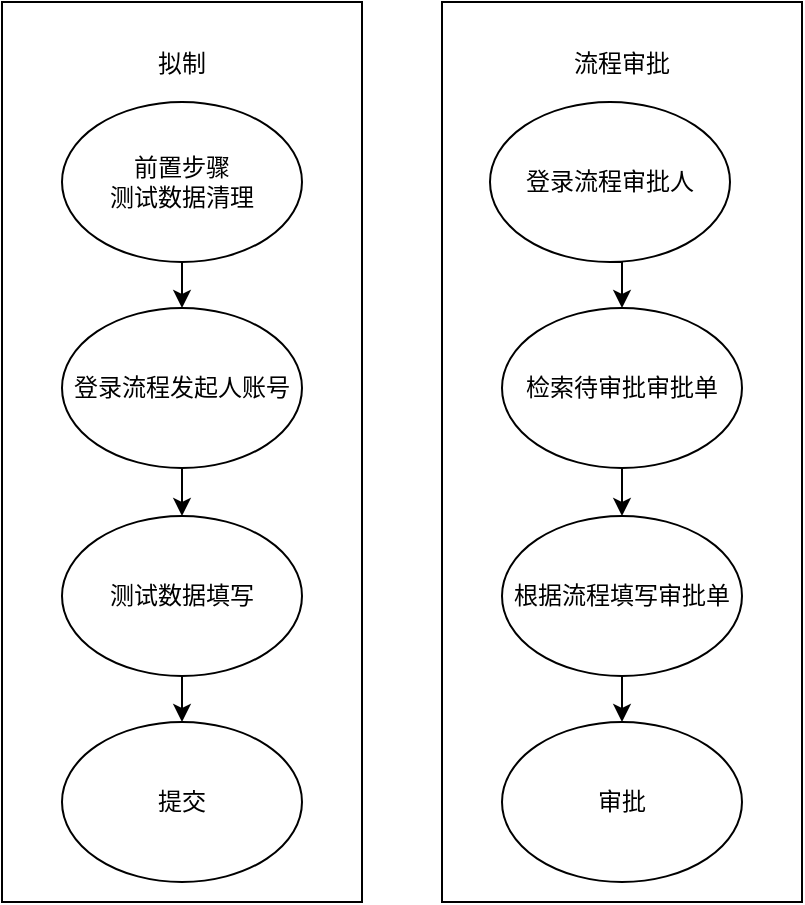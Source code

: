 <mxfile version="23.1.1" type="github">
  <diagram name="第 1 页" id="4YPCldq3zVd2wHIqH_wj">
    <mxGraphModel dx="1050" dy="549" grid="1" gridSize="10" guides="1" tooltips="1" connect="1" arrows="1" fold="1" page="1" pageScale="1" pageWidth="827" pageHeight="1169" math="0" shadow="0">
      <root>
        <mxCell id="0" />
        <mxCell id="1" parent="0" />
        <mxCell id="PeAoNjo4Dzf0Y_vOwdE1-12" value="流程审批&lt;br&gt;&lt;br&gt;&lt;br&gt;&lt;br&gt;&lt;br&gt;&lt;br&gt;&lt;br&gt;&lt;br&gt;&lt;br&gt;&lt;br&gt;&lt;br&gt;&lt;br&gt;&lt;br&gt;&lt;br&gt;&lt;br&gt;&lt;br&gt;&lt;br&gt;&lt;br&gt;&lt;br&gt;&lt;br&gt;&lt;br&gt;&lt;br&gt;&lt;br&gt;&lt;br&gt;&lt;br&gt;&lt;br&gt;&lt;br&gt;&lt;br&gt;" style="rounded=0;whiteSpace=wrap;html=1;" vertex="1" parent="1">
          <mxGeometry x="270" y="170" width="180" height="450" as="geometry" />
        </mxCell>
        <mxCell id="PeAoNjo4Dzf0Y_vOwdE1-11" value="拟制&lt;br&gt;&lt;br&gt;&lt;br&gt;&lt;br&gt;&lt;br&gt;&lt;br&gt;&lt;br&gt;&lt;br&gt;&lt;br&gt;&lt;br&gt;&lt;br&gt;&lt;br&gt;&lt;br&gt;&lt;br&gt;&lt;br&gt;&lt;br&gt;&lt;br&gt;&lt;br&gt;&lt;br&gt;&lt;br&gt;&lt;br&gt;&lt;br&gt;&lt;br&gt;&lt;br&gt;&lt;br&gt;&lt;br&gt;&lt;br&gt;&lt;br&gt;" style="rounded=0;whiteSpace=wrap;html=1;" vertex="1" parent="1">
          <mxGeometry x="50" y="170" width="180" height="450" as="geometry" />
        </mxCell>
        <mxCell id="PeAoNjo4Dzf0Y_vOwdE1-13" style="edgeStyle=orthogonalEdgeStyle;rounded=0;orthogonalLoop=1;jettySize=auto;html=1;exitX=0.5;exitY=1;exitDx=0;exitDy=0;entryX=0.5;entryY=0;entryDx=0;entryDy=0;" edge="1" parent="1" source="PeAoNjo4Dzf0Y_vOwdE1-2" target="PeAoNjo4Dzf0Y_vOwdE1-3">
          <mxGeometry relative="1" as="geometry" />
        </mxCell>
        <mxCell id="PeAoNjo4Dzf0Y_vOwdE1-2" value="前置步骤&lt;br&gt;测试数据清理" style="ellipse;whiteSpace=wrap;html=1;" vertex="1" parent="1">
          <mxGeometry x="80" y="220" width="120" height="80" as="geometry" />
        </mxCell>
        <mxCell id="PeAoNjo4Dzf0Y_vOwdE1-15" style="edgeStyle=orthogonalEdgeStyle;rounded=0;orthogonalLoop=1;jettySize=auto;html=1;exitX=0.5;exitY=1;exitDx=0;exitDy=0;entryX=0.5;entryY=0;entryDx=0;entryDy=0;" edge="1" parent="1" source="PeAoNjo4Dzf0Y_vOwdE1-3" target="PeAoNjo4Dzf0Y_vOwdE1-4">
          <mxGeometry relative="1" as="geometry" />
        </mxCell>
        <mxCell id="PeAoNjo4Dzf0Y_vOwdE1-3" value="登录流程发起人账号" style="ellipse;whiteSpace=wrap;html=1;" vertex="1" parent="1">
          <mxGeometry x="80" y="323" width="120" height="80" as="geometry" />
        </mxCell>
        <mxCell id="PeAoNjo4Dzf0Y_vOwdE1-16" style="edgeStyle=orthogonalEdgeStyle;rounded=0;orthogonalLoop=1;jettySize=auto;html=1;exitX=0.5;exitY=1;exitDx=0;exitDy=0;entryX=0.5;entryY=0;entryDx=0;entryDy=0;" edge="1" parent="1" source="PeAoNjo4Dzf0Y_vOwdE1-4" target="PeAoNjo4Dzf0Y_vOwdE1-5">
          <mxGeometry relative="1" as="geometry" />
        </mxCell>
        <mxCell id="PeAoNjo4Dzf0Y_vOwdE1-4" value="测试数据填写" style="ellipse;whiteSpace=wrap;html=1;" vertex="1" parent="1">
          <mxGeometry x="80" y="427" width="120" height="80" as="geometry" />
        </mxCell>
        <mxCell id="PeAoNjo4Dzf0Y_vOwdE1-5" value="提交" style="ellipse;whiteSpace=wrap;html=1;" vertex="1" parent="1">
          <mxGeometry x="80" y="530" width="120" height="80" as="geometry" />
        </mxCell>
        <mxCell id="PeAoNjo4Dzf0Y_vOwdE1-18" style="edgeStyle=orthogonalEdgeStyle;rounded=0;orthogonalLoop=1;jettySize=auto;html=1;exitX=0.5;exitY=1;exitDx=0;exitDy=0;" edge="1" parent="1" source="PeAoNjo4Dzf0Y_vOwdE1-6" target="PeAoNjo4Dzf0Y_vOwdE1-8">
          <mxGeometry relative="1" as="geometry" />
        </mxCell>
        <mxCell id="PeAoNjo4Dzf0Y_vOwdE1-6" value="检索待审批审批单" style="ellipse;whiteSpace=wrap;html=1;" vertex="1" parent="1">
          <mxGeometry x="300" y="323" width="120" height="80" as="geometry" />
        </mxCell>
        <mxCell id="PeAoNjo4Dzf0Y_vOwdE1-17" style="edgeStyle=orthogonalEdgeStyle;rounded=0;orthogonalLoop=1;jettySize=auto;html=1;exitX=0.5;exitY=1;exitDx=0;exitDy=0;entryX=0.5;entryY=0;entryDx=0;entryDy=0;" edge="1" parent="1" source="PeAoNjo4Dzf0Y_vOwdE1-7" target="PeAoNjo4Dzf0Y_vOwdE1-6">
          <mxGeometry relative="1" as="geometry" />
        </mxCell>
        <mxCell id="PeAoNjo4Dzf0Y_vOwdE1-7" value="登录流程审批人" style="ellipse;whiteSpace=wrap;html=1;" vertex="1" parent="1">
          <mxGeometry x="294" y="220" width="120" height="80" as="geometry" />
        </mxCell>
        <mxCell id="PeAoNjo4Dzf0Y_vOwdE1-19" style="edgeStyle=orthogonalEdgeStyle;rounded=0;orthogonalLoop=1;jettySize=auto;html=1;exitX=0.5;exitY=1;exitDx=0;exitDy=0;entryX=0.5;entryY=0;entryDx=0;entryDy=0;" edge="1" parent="1" source="PeAoNjo4Dzf0Y_vOwdE1-8" target="PeAoNjo4Dzf0Y_vOwdE1-9">
          <mxGeometry relative="1" as="geometry" />
        </mxCell>
        <mxCell id="PeAoNjo4Dzf0Y_vOwdE1-8" value="根据流程填写审批单" style="ellipse;whiteSpace=wrap;html=1;" vertex="1" parent="1">
          <mxGeometry x="300" y="427" width="120" height="80" as="geometry" />
        </mxCell>
        <mxCell id="PeAoNjo4Dzf0Y_vOwdE1-9" value="审批" style="ellipse;whiteSpace=wrap;html=1;" vertex="1" parent="1">
          <mxGeometry x="300" y="530" width="120" height="80" as="geometry" />
        </mxCell>
      </root>
    </mxGraphModel>
  </diagram>
</mxfile>
